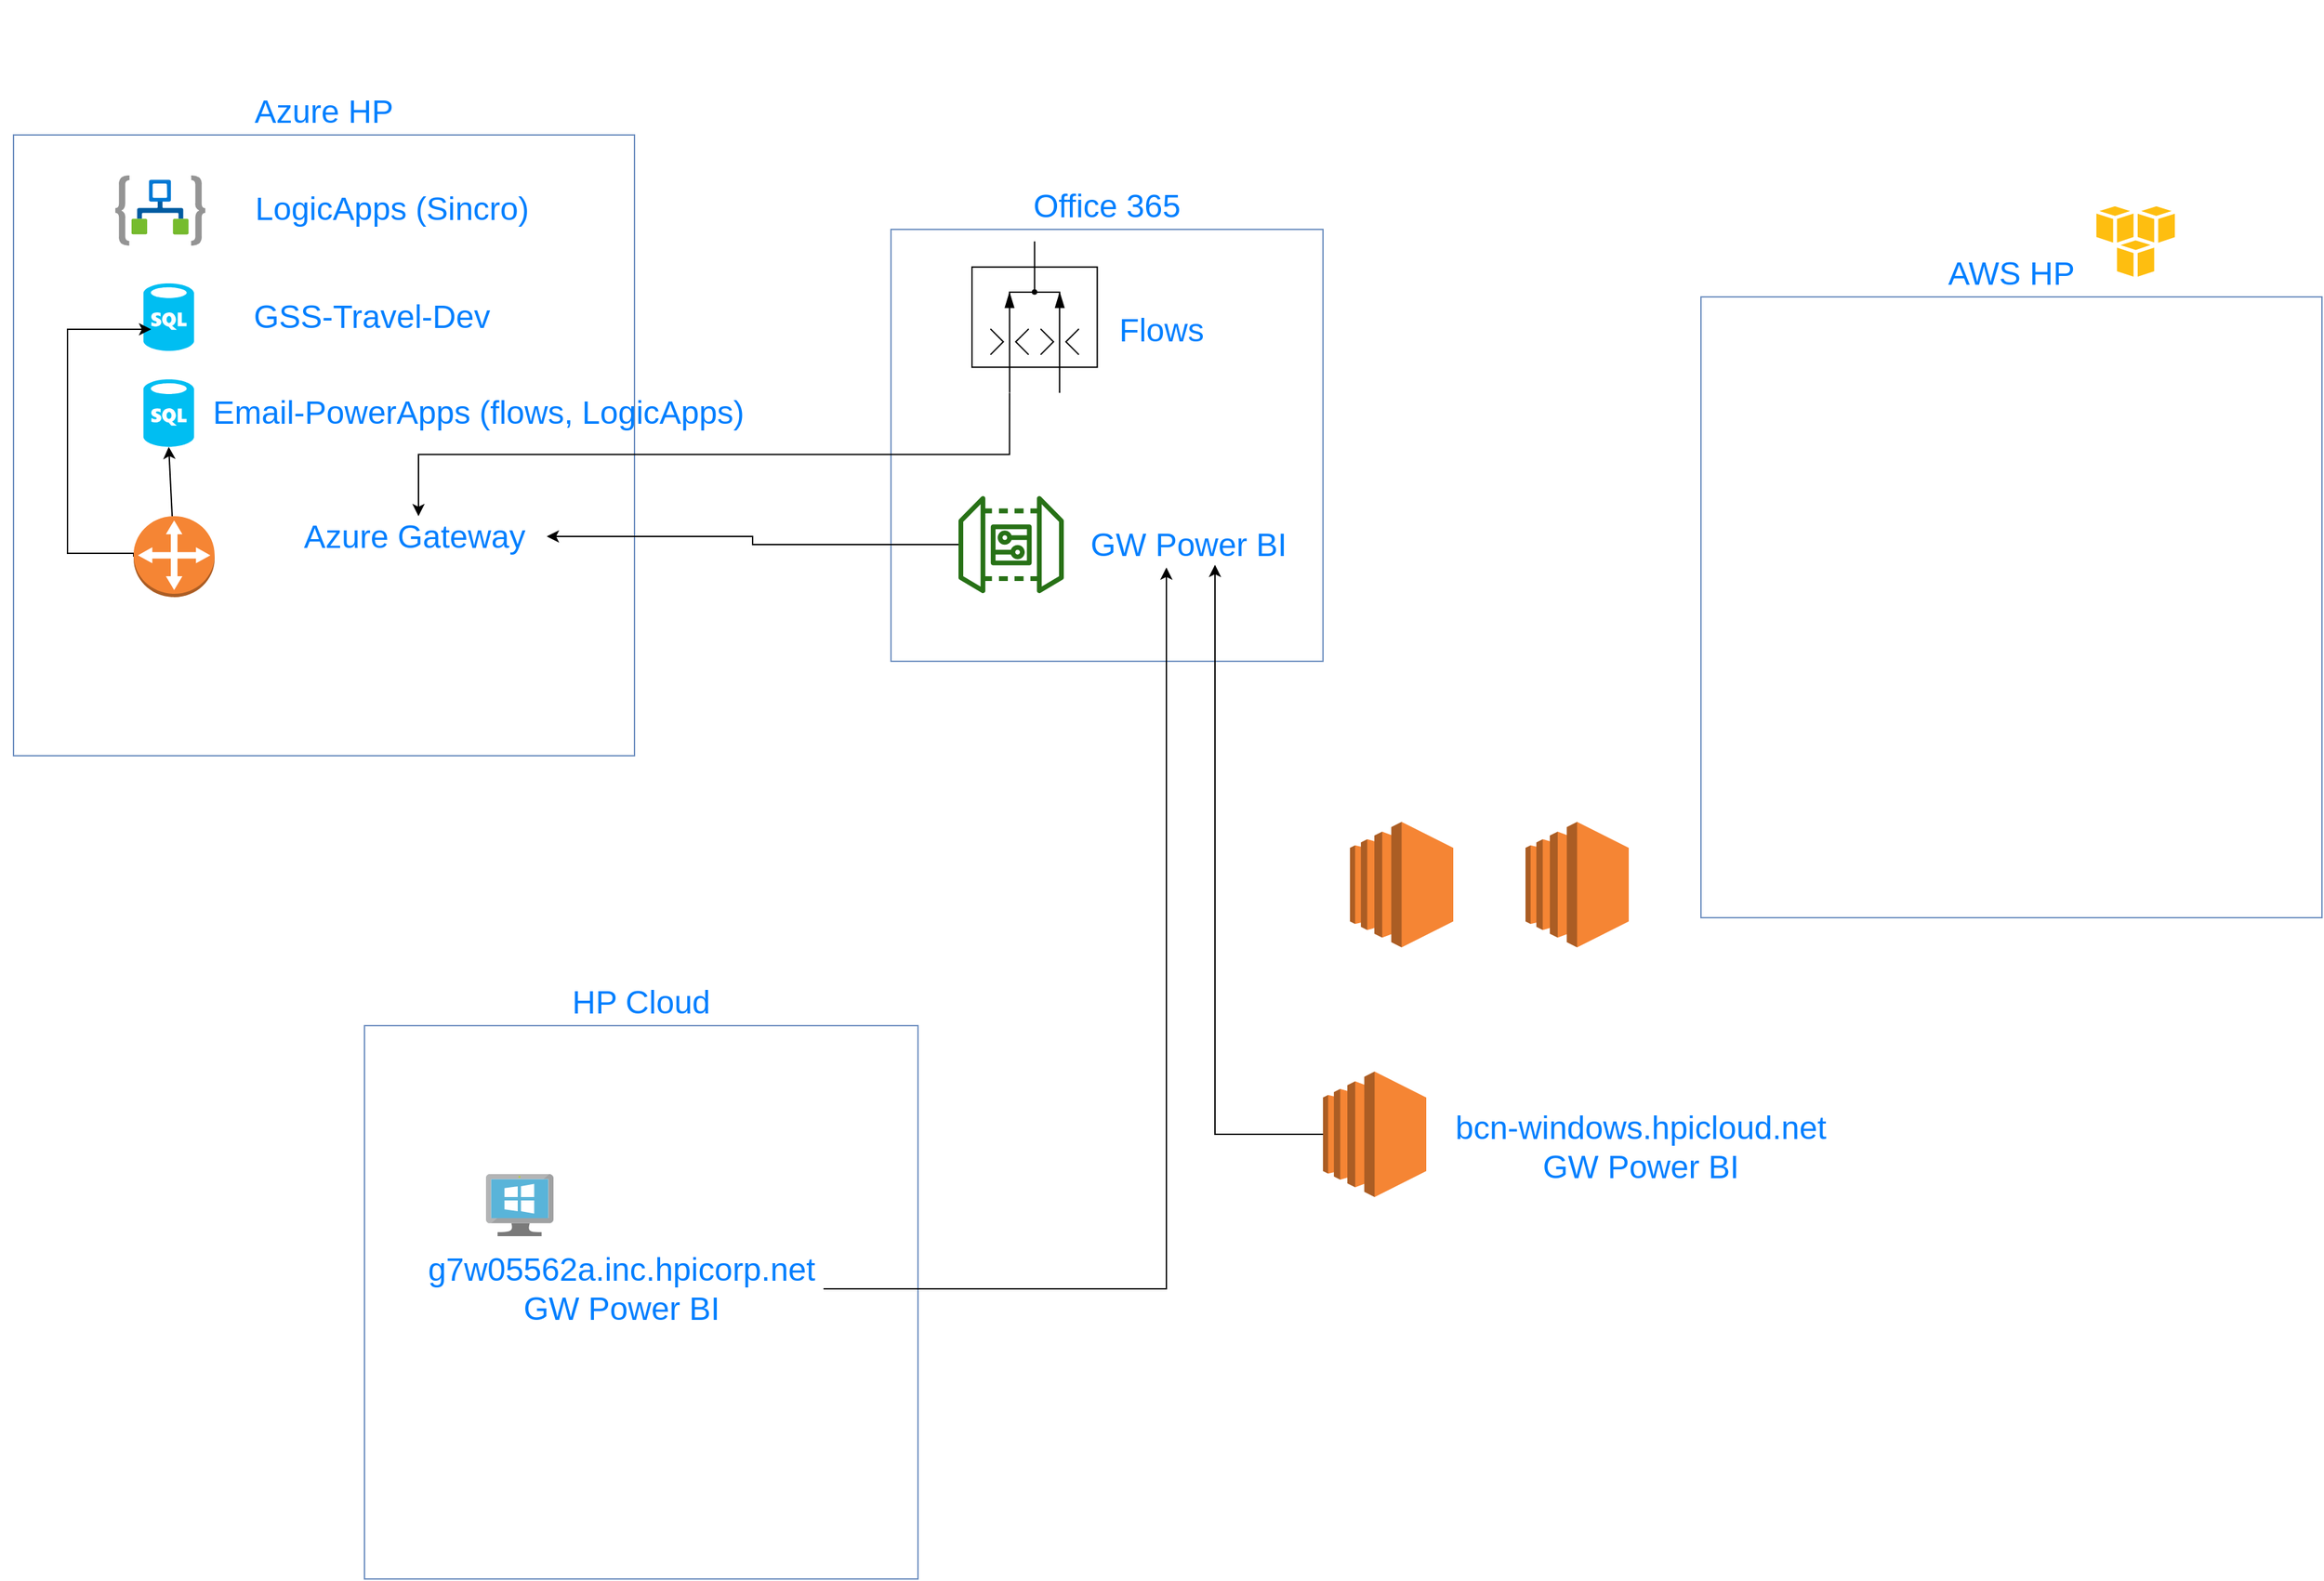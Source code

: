 <mxfile version="14.4.2" type="github">
  <diagram id="rQhccvOxW-MgDgox2bf5" name="Page-1">
    <mxGraphModel dx="2062" dy="1949" grid="1" gridSize="10" guides="1" tooltips="1" connect="1" arrows="1" fold="1" page="1" pageScale="1" pageWidth="1169" pageHeight="827" math="0" shadow="0">
      <root>
        <mxCell id="0" />
        <mxCell id="1" parent="0" />
        <mxCell id="9OuG9oqcYKLen_dDnCQN-1" value="" style="verticalLabelPosition=bottom;html=1;verticalAlign=top;align=center;strokeColor=none;fillColor=#00BEF2;shape=mxgraph.azure.sql_database;" parent="1" vertex="1">
          <mxGeometry x="156.25" y="150" width="37.5" height="50" as="geometry" />
        </mxCell>
        <mxCell id="9OuG9oqcYKLen_dDnCQN-51" style="edgeStyle=orthogonalEdgeStyle;rounded=0;orthogonalLoop=1;jettySize=auto;html=1;entryX=0.153;entryY=0.68;entryDx=0;entryDy=0;entryPerimeter=0;fontSize=24;fontColor=#007FFF;exitX=0;exitY=0.5;exitDx=0;exitDy=0;exitPerimeter=0;" parent="1" source="9OuG9oqcYKLen_dDnCQN-34" target="9OuG9oqcYKLen_dDnCQN-1" edge="1">
          <mxGeometry relative="1" as="geometry">
            <Array as="points">
              <mxPoint x="149" y="350" />
              <mxPoint x="100" y="350" />
              <mxPoint x="100" y="184" />
            </Array>
          </mxGeometry>
        </mxCell>
        <mxCell id="9OuG9oqcYKLen_dDnCQN-3" value="" style="aspect=fixed;html=1;points=[];align=center;image;fontSize=12;image=img/lib/azure2/iot/Logic_Apps.svg;" parent="1" vertex="1">
          <mxGeometry x="135.25" y="70" width="67" height="52" as="geometry" />
        </mxCell>
        <mxCell id="9OuG9oqcYKLen_dDnCQN-4" value="Azure HP" style="whiteSpace=wrap;html=1;aspect=fixed;strokeColor=#6c8ebf;fillColor=none;labelPosition=center;verticalLabelPosition=top;align=center;verticalAlign=bottom;fontColor=#007FFF;fontSize=24;" parent="1" vertex="1">
          <mxGeometry x="60" y="40" width="460" height="460" as="geometry" />
        </mxCell>
        <mxCell id="9OuG9oqcYKLen_dDnCQN-6" value="HP Cloud" style="whiteSpace=wrap;html=1;aspect=fixed;strokeColor=#6c8ebf;fillColor=none;labelPosition=center;verticalLabelPosition=top;align=center;verticalAlign=bottom;fontColor=#007FFF;fontSize=24;" parent="1" vertex="1">
          <mxGeometry x="320" y="700" width="410" height="410" as="geometry" />
        </mxCell>
        <mxCell id="9OuG9oqcYKLen_dDnCQN-7" value="AWS HP" style="whiteSpace=wrap;html=1;aspect=fixed;strokeColor=#6c8ebf;fillColor=none;labelPosition=center;verticalLabelPosition=top;align=center;verticalAlign=bottom;fontColor=#007FFF;fontSize=24;" parent="1" vertex="1">
          <mxGeometry x="1310" y="160" width="460" height="460" as="geometry" />
        </mxCell>
        <mxCell id="9OuG9oqcYKLen_dDnCQN-9" value="" style="aspect=fixed;html=1;points=[];align=center;image;fontSize=12;image=img/lib/mscae/VirtualMachineWindows.svg;fillColor=none;" parent="1" vertex="1">
          <mxGeometry x="410" y="810" width="50" height="46" as="geometry" />
        </mxCell>
        <mxCell id="9OuG9oqcYKLen_dDnCQN-11" value="" style="outlineConnect=0;dashed=0;verticalLabelPosition=bottom;verticalAlign=top;align=center;html=1;shape=mxgraph.aws3.ec2;fillColor=#F58534;gradientColor=none;fontSize=24;fontColor=#007FFF;" parent="1" vertex="1">
          <mxGeometry x="1180" y="549" width="76.5" height="93" as="geometry" />
        </mxCell>
        <mxCell id="9OuG9oqcYKLen_dDnCQN-12" value="" style="outlineConnect=0;dashed=0;verticalLabelPosition=bottom;verticalAlign=top;align=center;html=1;shape=mxgraph.aws3.ec2;fillColor=#F58534;gradientColor=none;fontSize=24;fontColor=#007FFF;" parent="1" vertex="1">
          <mxGeometry x="1050" y="549" width="76.5" height="93" as="geometry" />
        </mxCell>
        <mxCell id="9OuG9oqcYKLen_dDnCQN-13" value="" style="outlineConnect=0;dashed=0;verticalLabelPosition=bottom;verticalAlign=top;align=center;html=1;shape=mxgraph.aws3.ec2;fillColor=#F58534;gradientColor=none;fontSize=24;fontColor=#007FFF;" parent="1" vertex="1">
          <mxGeometry x="1030" y="734" width="76.5" height="93" as="geometry" />
        </mxCell>
        <mxCell id="9OuG9oqcYKLen_dDnCQN-14" value="Office 365" style="whiteSpace=wrap;html=1;aspect=fixed;strokeColor=#6c8ebf;fillColor=none;labelPosition=center;verticalLabelPosition=top;align=center;verticalAlign=bottom;fontColor=#007FFF;fontSize=24;" parent="1" vertex="1">
          <mxGeometry x="710" y="110" width="320" height="320" as="geometry" />
        </mxCell>
        <mxCell id="9OuG9oqcYKLen_dDnCQN-43" style="edgeStyle=orthogonalEdgeStyle;rounded=0;orthogonalLoop=1;jettySize=auto;html=1;exitX=0.3;exitY=1;exitDx=0;exitDy=0;exitPerimeter=0;fontSize=24;fontColor=#007FFF;" parent="1" source="9OuG9oqcYKLen_dDnCQN-17" target="9OuG9oqcYKLen_dDnCQN-35" edge="1">
          <mxGeometry relative="1" as="geometry" />
        </mxCell>
        <mxCell id="9OuG9oqcYKLen_dDnCQN-17" value="" style="verticalLabelPosition=bottom;aspect=fixed;html=1;verticalAlign=top;strokeColor=#000000;fillColor=#000000;align=center;outlineConnect=0;shape=mxgraph.fluid_power.x10690;points=[[0.5,0,0],[0.3,1,0],[0.7,1,0]];fontSize=24;fontColor=#007FFF;" parent="1" vertex="1">
          <mxGeometry x="770" y="118.92" width="92.78" height="112.16" as="geometry" />
        </mxCell>
        <mxCell id="9OuG9oqcYKLen_dDnCQN-18" value="" style="shape=image;html=1;verticalAlign=top;verticalLabelPosition=bottom;labelBackgroundColor=#ffffff;imageAspect=0;aspect=fixed;image=https://cdn4.iconfinder.com/data/icons/flat-brand-logo-2/512/hp-128.png;fillColor=none;fontSize=24;fontColor=#007FFF;" parent="1" vertex="1">
          <mxGeometry x="406" y="642" width="58" height="58" as="geometry" />
        </mxCell>
        <mxCell id="9OuG9oqcYKLen_dDnCQN-19" value="" style="dashed=0;outlineConnect=0;html=1;align=center;labelPosition=center;verticalLabelPosition=bottom;verticalAlign=top;shape=mxgraph.weblogos.aws;fillColor=none;fontSize=24;fontColor=#007FFF;" parent="1" vertex="1">
          <mxGeometry x="1600" y="90" width="63.6" height="58.4" as="geometry" />
        </mxCell>
        <mxCell id="9OuG9oqcYKLen_dDnCQN-20" value="" style="shape=image;html=1;verticalAlign=top;verticalLabelPosition=bottom;labelBackgroundColor=#ffffff;imageAspect=0;aspect=fixed;image=https://cdn3.iconfinder.com/data/icons/logos-brands-3/24/logo_brand_brands_logos_microsoft_store_windows-128.png;fillColor=none;fontSize=24;fontColor=#007FFF;" parent="1" vertex="1">
          <mxGeometry x="960" y="18" width="78" height="78" as="geometry" />
        </mxCell>
        <mxCell id="9OuG9oqcYKLen_dDnCQN-21" value="" style="shape=image;html=1;verticalAlign=top;verticalLabelPosition=bottom;labelBackgroundColor=#ffffff;imageAspect=0;aspect=fixed;image=https://cdn3.iconfinder.com/data/icons/logos-brands-3/24/logo_brand_brands_logos_microsoft_store_windows-128.png;fillColor=none;fontSize=24;fontColor=#007FFF;" parent="1" vertex="1">
          <mxGeometry x="50" y="-60" width="78" height="78" as="geometry" />
        </mxCell>
        <mxCell id="9OuG9oqcYKLen_dDnCQN-22" value="" style="shape=image;html=1;verticalAlign=top;verticalLabelPosition=bottom;labelBackgroundColor=#ffffff;imageAspect=0;aspect=fixed;image=https://cdn4.iconfinder.com/data/icons/flat-brand-logo-2/512/hp-128.png;fillColor=none;fontSize=24;fontColor=#007FFF;" parent="1" vertex="1">
          <mxGeometry x="146" y="-50" width="58" height="58" as="geometry" />
        </mxCell>
        <mxCell id="9OuG9oqcYKLen_dDnCQN-23" value="" style="shape=image;html=1;verticalAlign=top;verticalLabelPosition=bottom;labelBackgroundColor=#ffffff;imageAspect=0;aspect=fixed;image=https://cdn4.iconfinder.com/data/icons/flat-brand-logo-2/512/hp-128.png;fillColor=none;fontSize=24;fontColor=#007FFF;" parent="1" vertex="1">
          <mxGeometry x="1680" y="90.4" width="58" height="58" as="geometry" />
        </mxCell>
        <mxCell id="9OuG9oqcYKLen_dDnCQN-42" style="edgeStyle=orthogonalEdgeStyle;rounded=0;orthogonalLoop=1;jettySize=auto;html=1;entryX=0.4;entryY=1.067;entryDx=0;entryDy=0;entryPerimeter=0;fontSize=24;fontColor=#007FFF;" parent="1" source="9OuG9oqcYKLen_dDnCQN-24" target="9OuG9oqcYKLen_dDnCQN-38" edge="1">
          <mxGeometry relative="1" as="geometry" />
        </mxCell>
        <mxCell id="9OuG9oqcYKLen_dDnCQN-24" value="g7w05562a.inc.hpicorp.net&lt;br&gt;GW Power BI" style="text;html=1;resizable=0;autosize=1;align=center;verticalAlign=middle;points=[];fillColor=none;strokeColor=none;rounded=0;fontSize=24;fontColor=#007FFF;" parent="1" vertex="1">
          <mxGeometry x="360" y="865" width="300" height="60" as="geometry" />
        </mxCell>
        <mxCell id="9OuG9oqcYKLen_dDnCQN-29" value="" style="verticalLabelPosition=bottom;html=1;verticalAlign=top;align=center;strokeColor=none;fillColor=#00BEF2;shape=mxgraph.azure.sql_database;" parent="1" vertex="1">
          <mxGeometry x="156.25" y="221.08" width="37.5" height="50" as="geometry" />
        </mxCell>
        <mxCell id="9OuG9oqcYKLen_dDnCQN-30" value="LogicApps (Sincro)" style="text;html=1;resizable=0;autosize=1;align=center;verticalAlign=middle;points=[];fillColor=none;strokeColor=none;rounded=0;fontSize=24;fontColor=#007FFF;" parent="1" vertex="1">
          <mxGeometry x="230" y="80" width="220" height="30" as="geometry" />
        </mxCell>
        <mxCell id="9OuG9oqcYKLen_dDnCQN-31" value="GSS-Travel-Dev" style="text;html=1;resizable=0;autosize=1;align=center;verticalAlign=middle;points=[];fillColor=none;strokeColor=none;rounded=0;fontSize=24;fontColor=#007FFF;" parent="1" vertex="1">
          <mxGeometry x="230" y="160" width="190" height="30" as="geometry" />
        </mxCell>
        <mxCell id="9OuG9oqcYKLen_dDnCQN-32" value="Email-PowerApps (flows, LogicApps)" style="text;html=1;resizable=0;autosize=1;align=center;verticalAlign=middle;points=[];fillColor=none;strokeColor=none;rounded=0;fontSize=24;fontColor=#007FFF;" parent="1" vertex="1">
          <mxGeometry x="199" y="231.08" width="410" height="30" as="geometry" />
        </mxCell>
        <mxCell id="9OuG9oqcYKLen_dDnCQN-41" style="edgeStyle=orthogonalEdgeStyle;rounded=0;orthogonalLoop=1;jettySize=auto;html=1;entryX=0.625;entryY=1;entryDx=0;entryDy=0;entryPerimeter=0;fontSize=24;fontColor=#007FFF;" parent="1" source="9OuG9oqcYKLen_dDnCQN-13" target="9OuG9oqcYKLen_dDnCQN-38" edge="1">
          <mxGeometry relative="1" as="geometry" />
        </mxCell>
        <mxCell id="9OuG9oqcYKLen_dDnCQN-33" value="bcn-windows.hpicloud.net&lt;br&gt;GW Power BI" style="text;html=1;resizable=0;autosize=1;align=center;verticalAlign=middle;points=[];fillColor=none;strokeColor=none;rounded=0;fontSize=24;fontColor=#007FFF;" parent="1" vertex="1">
          <mxGeometry x="1120" y="760" width="290" height="60" as="geometry" />
        </mxCell>
        <mxCell id="9OuG9oqcYKLen_dDnCQN-49" style="edgeStyle=none;rounded=0;orthogonalLoop=1;jettySize=auto;html=1;entryX=0.5;entryY=1;entryDx=0;entryDy=0;entryPerimeter=0;fontSize=24;fontColor=#007FFF;" parent="1" source="9OuG9oqcYKLen_dDnCQN-34" target="9OuG9oqcYKLen_dDnCQN-29" edge="1">
          <mxGeometry relative="1" as="geometry" />
        </mxCell>
        <mxCell id="9OuG9oqcYKLen_dDnCQN-34" value="" style="outlineConnect=0;dashed=0;verticalLabelPosition=bottom;verticalAlign=top;align=center;html=1;shape=mxgraph.aws3.customer_gateway;fillColor=#F58534;gradientColor=none;fontSize=24;fontColor=#007FFF;" parent="1" vertex="1">
          <mxGeometry x="149" y="322.5" width="60" height="60" as="geometry" />
        </mxCell>
        <mxCell id="9OuG9oqcYKLen_dDnCQN-35" value="Azure Gateway&amp;nbsp;" style="text;html=1;resizable=0;autosize=1;align=center;verticalAlign=middle;points=[];fillColor=none;strokeColor=none;rounded=0;fontSize=24;fontColor=#007FFF;" parent="1" vertex="1">
          <mxGeometry x="265" y="322.5" width="190" height="30" as="geometry" />
        </mxCell>
        <mxCell id="9OuG9oqcYKLen_dDnCQN-36" value="Flows" style="text;html=1;resizable=0;autosize=1;align=center;verticalAlign=middle;points=[];fillColor=none;strokeColor=none;rounded=0;fontSize=24;fontColor=#007FFF;" parent="1" vertex="1">
          <mxGeometry x="870" y="170" width="80" height="30" as="geometry" />
        </mxCell>
        <mxCell id="9OuG9oqcYKLen_dDnCQN-44" style="edgeStyle=orthogonalEdgeStyle;rounded=0;orthogonalLoop=1;jettySize=auto;html=1;fontSize=24;fontColor=#007FFF;" parent="1" source="9OuG9oqcYKLen_dDnCQN-37" target="9OuG9oqcYKLen_dDnCQN-35" edge="1">
          <mxGeometry relative="1" as="geometry" />
        </mxCell>
        <mxCell id="9OuG9oqcYKLen_dDnCQN-37" value="" style="outlineConnect=0;fontColor=#232F3E;gradientColor=none;fillColor=#277116;strokeColor=none;dashed=0;verticalLabelPosition=bottom;verticalAlign=top;align=center;html=1;fontSize=12;fontStyle=0;aspect=fixed;pointerEvents=1;shape=mxgraph.aws4.iot_device_gateway;" parent="1" vertex="1">
          <mxGeometry x="760" y="304.5" width="78" height="78" as="geometry" />
        </mxCell>
        <mxCell id="9OuG9oqcYKLen_dDnCQN-38" value="GW Power BI" style="text;html=1;resizable=0;autosize=1;align=center;verticalAlign=middle;points=[];fillColor=none;strokeColor=none;rounded=0;fontSize=24;fontColor=#007FFF;" parent="1" vertex="1">
          <mxGeometry x="850" y="328.5" width="160" height="30" as="geometry" />
        </mxCell>
      </root>
    </mxGraphModel>
  </diagram>
</mxfile>
